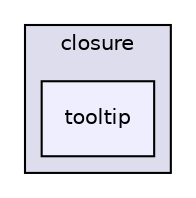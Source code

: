 digraph "libs/angular/angular-material-fileinput-master/bower_components/angular-material/modules/closure/tooltip" {
  compound=true
  node [ fontsize="10", fontname="Helvetica"];
  edge [ labelfontsize="10", labelfontname="Helvetica"];
  subgraph clusterdir_9508a65cdb91278c0406c0d6c7b30c42 {
    graph [ bgcolor="#ddddee", pencolor="black", label="closure" fontname="Helvetica", fontsize="10", URL="dir_9508a65cdb91278c0406c0d6c7b30c42.html"]
  dir_e0112c2cb5f7554b0b485e1e77052c1c [shape=box, label="tooltip", style="filled", fillcolor="#eeeeff", pencolor="black", URL="dir_e0112c2cb5f7554b0b485e1e77052c1c.html"];
  }
}
